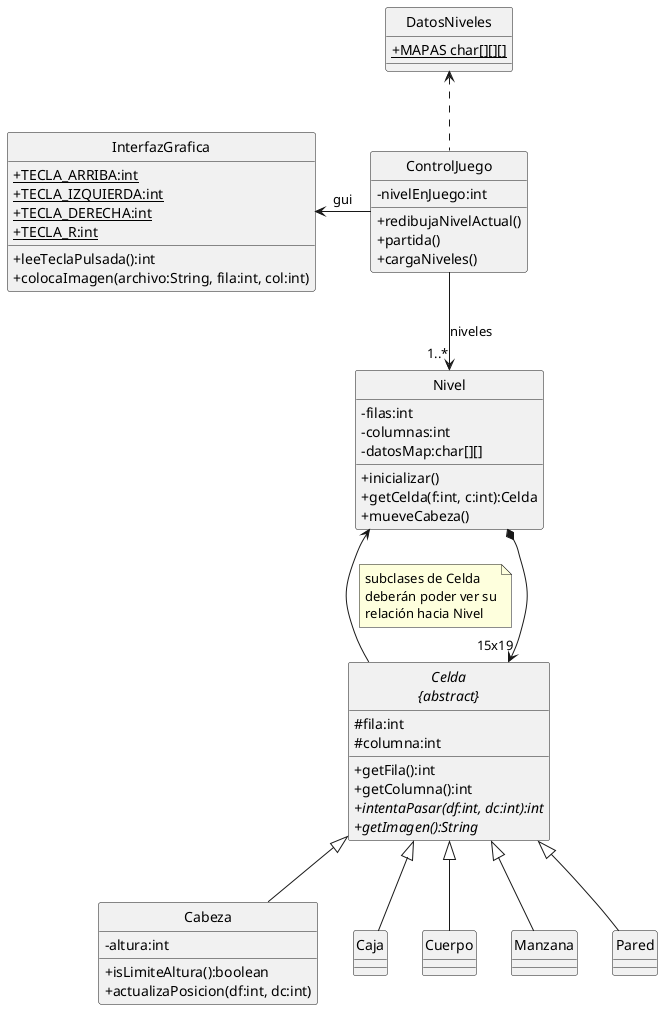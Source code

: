 @startuml

hide circle
skinparam classAttributeIconSize 0

class InterfazGrafica {
    +{static} TECLA_ARRIBA:int
    +{static} TECLA_IZQUIERDA:int
    +{static} TECLA_DERECHA:int
    +{static} TECLA_R:int
    +leeTeclaPulsada():int
    +colocaImagen(archivo:String, fila:int, col:int)
}

class ControlJuego {
    -nivelEnJuego:int
    +redibujaNivelActual()
    +partida()
    +cargaNiveles()
}

class Nivel {
    -filas:int
    -columnas:int
    -datosMap:char[][]
    +inicializar()
    +getCelda(f:int, c:int):Celda
    +mueveCabeza()
}

abstract class "Celda\n{abstract}" as Celda {
    #fila:int
    #columna:int
    +getFila():int
    +getColumna():int
    +{abstract}intentaPasar(df:int, dc:int):int
    +{abstract}getImagen():String
}

class Cabeza {
    -altura:int
    +isLimiteAltura():boolean
    +actualizaPosicion(df:int, dc:int)
}

class DatosNiveles {
    +{static} MAPAS char[][][]
}

ControlJuego .up.> DatosNiveles

ControlJuego -left-> InterfazGrafica : gui
ControlJuego -down-> "1..*" Nivel : niveles

Celda -up-> Nivel
note right on link
    subclases de Celda
    deberán poder ver su
    relación hacia Nivel
end note

Nivel *-down-> "15x19" Celda

Celda <|-- Cabeza
Celda <|-- Caja
Celda <|-- Cuerpo
Celda <|-- Manzana
Celda <|-- Pared

@enduml
